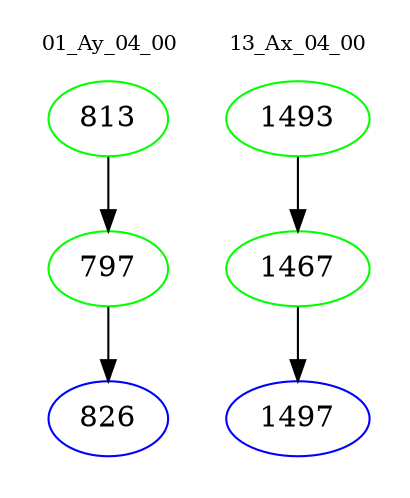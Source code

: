 digraph{
subgraph cluster_0 {
color = white
label = "01_Ay_04_00";
fontsize=10;
T0_813 [label="813", color="green"]
T0_813 -> T0_797 [color="black"]
T0_797 [label="797", color="green"]
T0_797 -> T0_826 [color="black"]
T0_826 [label="826", color="blue"]
}
subgraph cluster_1 {
color = white
label = "13_Ax_04_00";
fontsize=10;
T1_1493 [label="1493", color="green"]
T1_1493 -> T1_1467 [color="black"]
T1_1467 [label="1467", color="green"]
T1_1467 -> T1_1497 [color="black"]
T1_1497 [label="1497", color="blue"]
}
}
